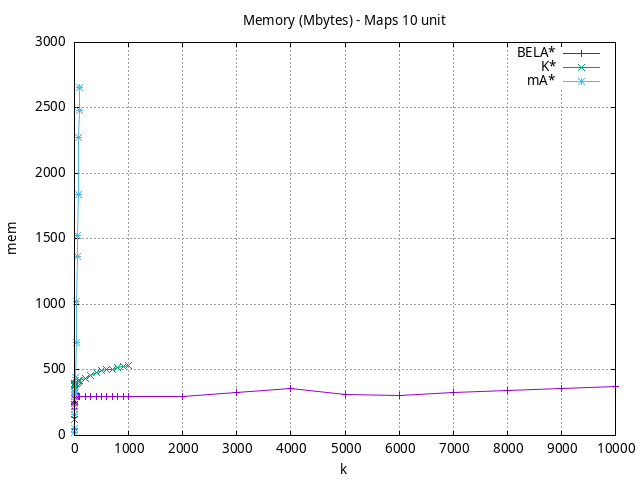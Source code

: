 #!/usr/bin/gnuplot
# -*- coding: utf-8 -*-
#
# results/maps/unit/10/random512-10.heuristic.unit.mem.gnuplot
#
# Started on 04/03/2024 23:10:14
# Author: Carlos Linares López
set grid
set xlabel "k"
set ylabel "mem"

set title "Memory (Mbytes) - Maps 10 unit"

set terminal png enhanced font "Ariel,10"
set output 'random512-10.heuristic.unit.mem.png'

plot "-" title "BELA*"      with linesp, "-" title "K*"      with linesp, "-" title "mA*"      with linesp

	1 42.36
	2 136.04
	3 206.66
	4 238.26
	5 245.08
	6 250.0
	7 250.0
	8 250.0
	9 256.84
	10 289.08
	20 294.0
	30 294.0
	40 294.0
	50 294.0
	60 294.0
	70 294.0
	80 294.0
	90 294.0
	100 294.0
	200 294.0
	300 294.0
	400 294.0
	500 294.0
	600 294.0
	700 294.0
	800 294.0
	900 294.0
	1000 294.0
	2000 298.5
	3000 327.28
	4000 357.47
	5000 315.84
	6000 309.06
	7000 325.76
	8000 342.06
	9000 359.24
	10000 377.06
end
	1 118.47
	2 371.84
	3 376.23
	4 379.9
	5 381.45
	6 387.94
	7 390.1
	8 393.0
	9 395.1
	10 398.0
	20 398.0
	30 398.0
	40 400.41
	50 404.89
	60 406.45
	70 413.44
	80 417.0
	90 421.9
	100 422.0
	200 437.57
	300 459.54
	400 480.85
	500 494.7
	600 503.93
	700 504.55
	800 521.7
	900 523.99
	1000 532.11
end
	1 24.51
	2 56.37
	3 161.2
	4 198.68
	5 229.36
	6 277.04
	7 303.96
	8 325.96
	9 339.66
	10 329.05
	20 445.56
	30 710.0
	40 1025.66
	50 1368.48
	60 1528.88
	70 1836.58
	80 2278.44
	90 2482.5
	100 2653.92
end
